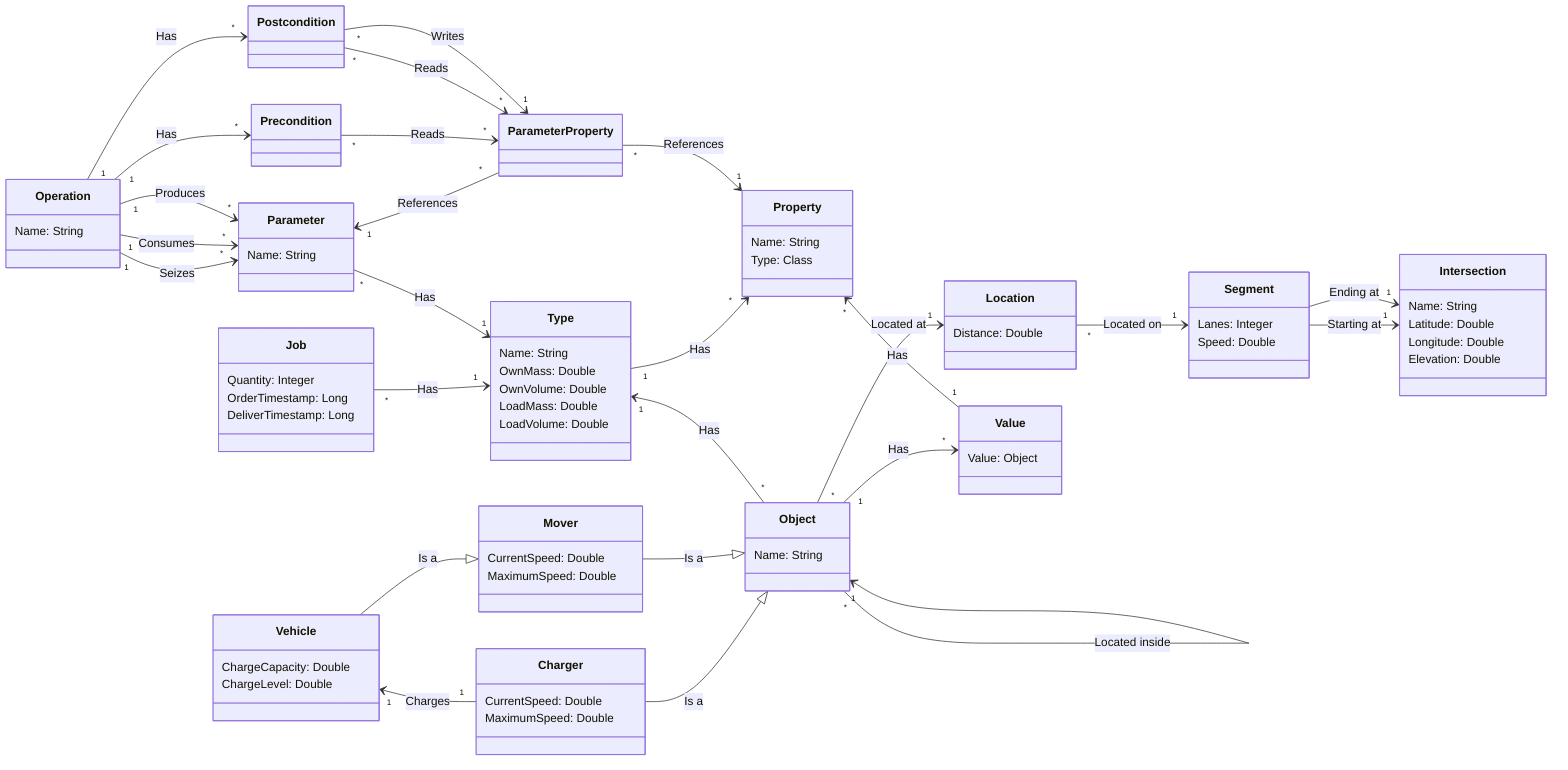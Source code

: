classDiagram
    direction LR

    class Job {
        Quantity: Integer
        OrderTimestamp: Long
        DeliverTimestamp: Long
    }
    class Type {
        Name: String
        OwnMass: Double
        OwnVolume: Double
        LoadMass: Double
        LoadVolume: Double
    }
    class Object {
        Name: String
    }
    class Charger {
        CurrentSpeed: Double
        MaximumSpeed: Double
    }
    class Operation {
        Name: String
    }
    class Parameter {
        Name: String
    }
    class Location {
        Distance: Double
    }
    class Segment {
        Lanes: Integer
        Speed: Double
    }
    class Intersection {
        Name: String
        Latitude: Double
        Longitude: Double
        Elevation: Double
    }
    class Mover {
        CurrentSpeed: Double
        MaximumSpeed: Double
    }
    class Vehicle {
        ChargeCapacity: Double
        ChargeLevel: Double
    }
    class Property {
        Name: String
        Type: Class
    }
    class Value {
        Value: Object
    }
    class Precondition {
    
    }
    class Postcondition {
    
    }
    class ParameterProperty {
    
    }

    Job "*" --> "1" Type:Has

    Segment --> "1" Intersection:Starting at
    Segment --> "1" Intersection:Ending at

    Location "*" --> "1" Segment:Located on

    Operation "1" --> "*" Parameter:Seizes
    Operation "1" --> "*" Parameter:Consumes
    Operation "1" --> "*" Parameter:Produces

    Parameter "*" --> "1" Type:Has

    Charger --|> Object:Is a
    
    Vehicle --|> Mover:Is a
    Vehicle "1" <-- "1" Charger:Charges

    Mover --|> Object:Is a

    Object "*" --> "1" Location:Located at
    Object "*" --> "1" Object:Located inside

    Type "1" <-- "*" Object:Has
    Type "1" --> "*" Property:Has

    Object "1" --> "*" Value:Has

    Operation "1" --> "*" Postcondition:Has

    Property "*" <-- "1" Value:Has

    Operation "1" --> "*" Precondition:Has

    Parameter "1" <-- "*" ParameterProperty:References

    ParameterProperty "*" --> "1" Property:References

    Precondition "*" --> "*" ParameterProperty:Reads

    Postcondition "*" --> "*" ParameterProperty:Reads
    Postcondition "*" --> "1" ParameterProperty:Writes